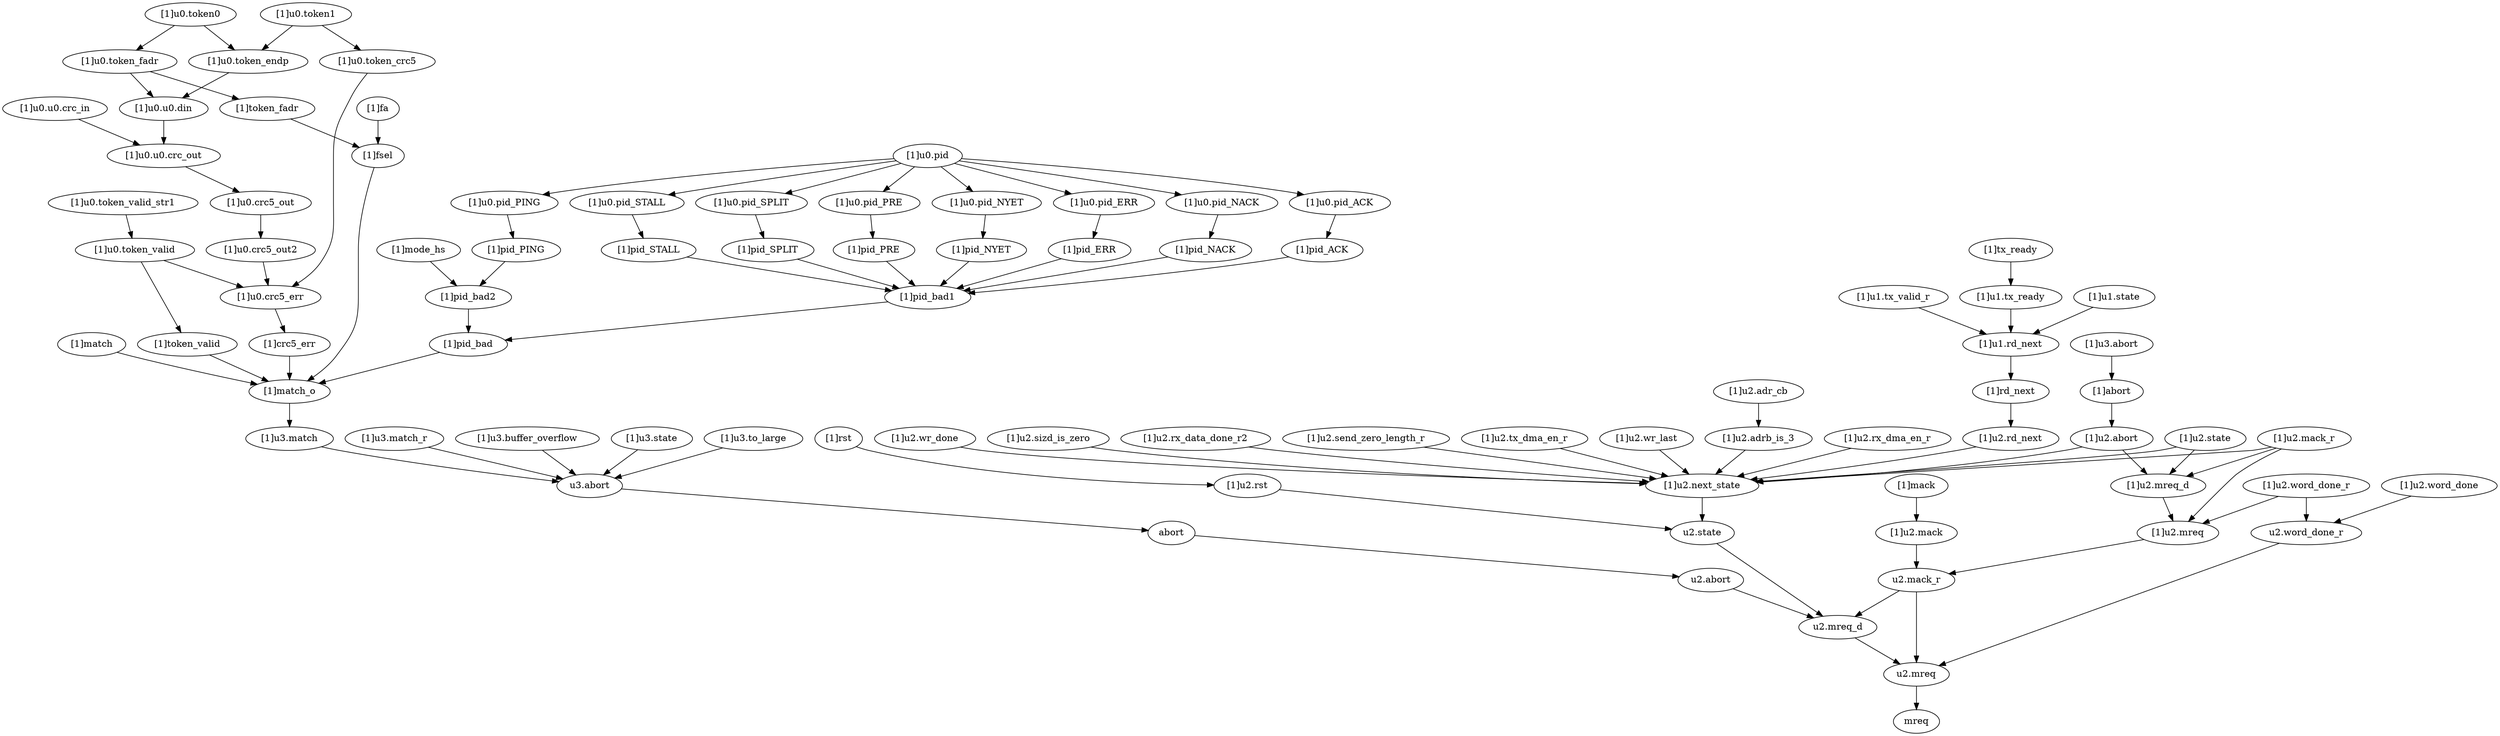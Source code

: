 strict digraph "" {
	"[1]pid_PRE"	 [complexity=29,
		importance=0.0359438387185,
		rank=0.00123944271443];
	"[1]pid_bad1"	 [complexity=21,
		importance=0.0339162516497,
		rank=0.00161505960237];
	"[1]pid_PRE" -> "[1]pid_bad1";
	"[1]pid_NYET"	 [complexity=29,
		importance=0.0359438387185,
		rank=0.00123944271443];
	"[1]pid_NYET" -> "[1]pid_bad1";
	"[1]u0.pid_ERR"	 [complexity=29,
		importance=0.0373460859956,
		rank=0.00128779606881];
	"[1]pid_ERR"	 [complexity=29,
		importance=0.0359438387185,
		rank=0.00123944271443];
	"[1]u0.pid_ERR" -> "[1]pid_ERR";
	"[1]u0.token_fadr"	 [complexity=83,
		importance=1.10951469854,
		rank=0.0133676469704];
	"[1]token_fadr"	 [complexity=21,
		importance=0.0291033027307,
		rank=0.0013858715586];
	"[1]u0.token_fadr" -> "[1]token_fadr";
	"[1]u0.u0.din"	 [complexity=83,
		importance=1.1077790125,
		rank=0.0133467350903];
	"[1]u0.token_fadr" -> "[1]u0.u0.din";
	"[1]u0.token_valid"	 [complexity=22,
		importance=0.0349635003262,
		rank=0.00158925001483];
	"[1]token_valid"	 [complexity=18,
		importance=0.0265012844634,
		rank=0.0014722935813];
	"[1]u0.token_valid" -> "[1]token_valid";
	"[1]u0.crc5_err"	 [complexity=18,
		importance=0.0321563341244,
		rank=0.00178646300691];
	"[1]u0.token_valid" -> "[1]u0.crc5_err";
	"[1]rst"	 [complexity=6,
		importance=0.16179588394,
		rank=0.0269659806566];
	"[1]u2.rst"	 [complexity=6,
		importance=0.160469414626,
		rank=0.0267449024376];
	"[1]rst" -> "[1]u2.rst";
	"[1]u2.tx_dma_en_r"	 [complexity=10,
		importance=0.0901982769274,
		rank=0.00901982769274];
	"[1]u2.next_state"	 [complexity=7,
		importance=0.0884409441691,
		rank=0.0126344205956];
	"[1]u2.tx_dma_en_r" -> "[1]u2.next_state";
	"[1]u0.pid_NACK"	 [complexity=29,
		importance=0.0373460859956,
		rank=0.00128779606881];
	"[1]pid_NACK"	 [complexity=29,
		importance=0.0359438387185,
		rank=0.00123944271443];
	"[1]u0.pid_NACK" -> "[1]pid_NACK";
	"[1]u0.crc5_out2"	 [complexity=22,
		importance=0.034927980568,
		rank=0.00158763548036];
	"[1]u0.crc5_out2" -> "[1]u0.crc5_err";
	"[1]u0.token1"	 [complexity=24,
		importance=0.035716478554,
		rank=0.00148818660642];
	"[1]u0.token_crc5"	 [complexity=22,
		importance=0.0338019272306,
		rank=0.00153645123776];
	"[1]u0.token1" -> "[1]u0.token_crc5";
	"[1]u0.token_endp"	 [complexity=83,
		importance=1.10983382233,
		rank=0.0133714918353];
	"[1]u0.token1" -> "[1]u0.token_endp";
	"[1]crc5_err"	 [complexity=18,
		importance=0.0279192757783,
		rank=0.00155107087657];
	"[1]match_o"	 [complexity=12,
		importance=0.0244730228753,
		rank=0.00203941857294];
	"[1]crc5_err" -> "[1]match_o";
	"[1]u0.pid_ACK"	 [complexity=29,
		importance=0.0367228702136,
		rank=0.00126630586943];
	"[1]pid_ACK"	 [complexity=29,
		importance=0.0353206229365,
		rank=0.00121795251505];
	"[1]u0.pid_ACK" -> "[1]pid_ACK";
	"[1]u1.tx_valid_r"	 [complexity=11,
		importance=0.0964580719478,
		rank=0.00876891563162];
	"[1]u1.rd_next"	 [complexity=9,
		importance=0.0941539248307,
		rank=0.0104615472034];
	"[1]u1.tx_valid_r" -> "[1]u1.rd_next";
	"[1]u2.wr_last"	 [complexity=8,
		importance=0.179618138539,
		rank=0.0224522673173];
	"[1]u2.wr_last" -> "[1]u2.next_state";
	"u2.mreq_d"	 [complexity=4,
		importance=0.00736682183855,
		rank=0.00184170545964];
	"u2.mreq"	 [complexity=0,
		importance=0.00524261309293,
		rank=0.0];
	"u2.mreq_d" -> "u2.mreq";
	"[1]u2.adr_cb"	 [complexity=11,
		importance=0.0925280734127,
		rank=0.00841164303752];
	"[1]u2.adrb_is_3"	 [complexity=9,
		importance=0.0899127753003,
		rank=0.0099903083667];
	"[1]u2.adr_cb" -> "[1]u2.adrb_is_3";
	"[1]u2.adrb_is_3" -> "[1]u2.next_state";
	"[1]u0.crc5_out"	 [complexity=28,
		importance=0.0378177564666,
		rank=0.00135063415952];
	"[1]u0.crc5_out" -> "[1]u0.crc5_out2";
	"[1]token_valid" -> "[1]match_o";
	"u2.state"	 [complexity=5,
		importance=0.0795438391753,
		rank=0.0159087678351];
	"[1]u2.next_state" -> "u2.state";
	"[1]u2.rx_dma_en_r"	 [complexity=9,
		importance=0.0911013191006,
		rank=0.010122368789];
	"[1]u2.rx_dma_en_r" -> "[1]u2.next_state";
	"[1]u3.state"	 [complexity=12,
		importance=0.0244534064665,
		rank=0.00203778387221];
	"u3.abort"	 [complexity=5,
		importance=0.014172834564,
		rank=0.0028345669128];
	"[1]u3.state" -> "u3.abort";
	"[1]u0.crc5_err" -> "[1]crc5_err";
	"[1]pid_PING"	 [complexity=24,
		importance=0.0329517163865,
		rank=0.00137298818277];
	"[1]pid_bad2"	 [complexity=21,
		importance=0.0312746881951,
		rank=0.00148927086643];
	"[1]pid_PING" -> "[1]pid_bad2";
	"[1]abort"	 [complexity=13,
		importance=0.0191772892202,
		rank=0.00147517609386];
	"[1]u2.abort"	 [complexity=13,
		importance=0.0177623977719,
		rank=0.00136633829015];
	"[1]abort" -> "[1]u2.abort";
	"[1]u0.u0.crc_out"	 [complexity=28,
		importance=0.0409446290556,
		rank=0.00146230818056];
	"[1]u0.u0.crc_out" -> "[1]u0.crc5_out";
	mreq	 [complexity=0,
		importance=0.00210941621308,
		rank=0.0];
	"[1]mack"	 [complexity=8,
		importance=0.0137872148879,
		rank=0.00172340186098];
	"[1]u2.mack"	 [complexity=8,
		importance=0.0124607455738,
		rank=0.00155759319672];
	"[1]mack" -> "[1]u2.mack";
	"[1]u2.word_done_r"	 [complexity=12,
		importance=0.0160641961185,
		rank=0.00133868300987];
	"u2.word_done_r"	 [complexity=4,
		importance=0.00770253960426,
		rank=0.00192563490107];
	"[1]u2.word_done_r" -> "u2.word_done_r";
	"[1]u2.mreq"	 [complexity=8,
		importance=0.0136042696071,
		rank=0.00170053370089];
	"[1]u2.word_done_r" -> "[1]u2.mreq";
	"[1]u2.mreq_d"	 [complexity=12,
		importance=0.0157284783527,
		rank=0.0013107065294];
	"[1]u2.mreq_d" -> "[1]u2.mreq";
	"[1]pid_bad"	 [complexity=18,
		importance=0.0291973718673,
		rank=0.00162207621485];
	"[1]pid_bad" -> "[1]match_o";
	"[1]rd_next"	 [complexity=9,
		importance=0.0924107348362,
		rank=0.0102678594262];
	"[1]u2.rd_next"	 [complexity=9,
		importance=0.0906485242459,
		rank=0.0100720582495];
	"[1]rd_next" -> "[1]u2.rd_next";
	"[1]pid_STALL"	 [complexity=29,
		importance=0.0359438387185,
		rank=0.00123944271443];
	"[1]pid_STALL" -> "[1]pid_bad1";
	"[1]fsel"	 [complexity=18,
		importance=0.0273429383875,
		rank=0.00151905213264];
	"[1]token_fadr" -> "[1]fsel";
	"[1]u0.token_valid_str1"	 [complexity=24,
		importance=0.0379245726611,
		rank=0.00158019052755];
	"[1]u0.token_valid_str1" -> "[1]u0.token_valid";
	"[1]u3.to_large"	 [complexity=12,
		importance=0.0164009253357,
		rank=0.00136674377798];
	"[1]u3.to_large" -> "u3.abort";
	"[1]u0.pid_STALL"	 [complexity=29,
		importance=0.0373460859956,
		rank=0.00128779606881];
	"[1]u0.pid_STALL" -> "[1]pid_STALL";
	"[1]match"	 [complexity=18,
		importance=0.0257994921894,
		rank=0.00143330512163];
	"[1]match" -> "[1]match_o";
	"u2.word_done_r" -> "u2.mreq";
	"[1]tx_ready"	 [complexity=11,
		importance=0.0974700669913,
		rank=0.00886091518102];
	"[1]u1.tx_ready"	 [complexity=11,
		importance=0.0961435976772,
		rank=0.00874032706156];
	"[1]tx_ready" -> "[1]u1.tx_ready";
	"u2.state" -> "u2.mreq_d";
	"[1]u3.abort"	 [complexity=13,
		importance=0.0225344910782,
		rank=0.00173342239063];
	"[1]u3.abort" -> "[1]abort";
	"[1]mode_hs"	 [complexity=24,
		importance=0.0326011575092,
		rank=0.00135838156288];
	"[1]mode_hs" -> "[1]pid_bad2";
	"[1]u2.state"	 [complexity=13,
		importance=0.163160404317,
		rank=0.0125508003321];
	"[1]u2.state" -> "[1]u2.next_state";
	"[1]u2.state" -> "[1]u2.mreq_d";
	"[1]fsel" -> "[1]match_o";
	"[1]u2.mack_r"	 [complexity=13,
		importance=0.0188327292415,
		rank=0.00144867148011];
	"[1]u2.mack_r" -> "[1]u2.next_state";
	"[1]u2.mack_r" -> "[1]u2.mreq_d";
	"[1]u2.mack_r" -> "[1]u2.mreq";
	"[1]pid_ERR" -> "[1]pid_bad1";
	"[1]u2.wr_done"	 [complexity=8,
		importance=0.0906181038834,
		rank=0.0113272629854];
	"[1]u2.wr_done" -> "[1]u2.next_state";
	"[1]u3.match"	 [complexity=12,
		importance=0.018491595703,
		rank=0.00154096630859];
	"[1]match_o" -> "[1]u3.match";
	"[1]u2.sizd_is_zero"	 [complexity=9,
		importance=0.178552444123,
		rank=0.0198391604581];
	"[1]u2.sizd_is_zero" -> "[1]u2.next_state";
	"[1]u0.token_crc5" -> "[1]u0.crc5_err";
	"[1]u3.match_r"	 [complexity=12,
		importance=0.0159314723,
		rank=0.00132762269167];
	"[1]u3.match_r" -> "u3.abort";
	"[1]u0.token0"	 [complexity=86,
		importance=1.11228869019,
		rank=0.0129335894208];
	"[1]u0.token0" -> "[1]u0.token_fadr";
	"[1]u0.token0" -> "[1]u0.token_endp";
	"[1]u2.rx_data_done_r2"	 [complexity=8,
		importance=0.0901424260215,
		rank=0.0112678032527];
	"[1]u2.rx_data_done_r2" -> "[1]u2.next_state";
	"[1]pid_NACK" -> "[1]pid_bad1";
	"[1]u0.pid"	 [complexity=26,
		importance=0.0370823681359,
		rank=0.0014262449283];
	"[1]u0.pid" -> "[1]u0.pid_ERR";
	"[1]u0.pid" -> "[1]u0.pid_NACK";
	"[1]u0.pid" -> "[1]u0.pid_ACK";
	"[1]u0.pid" -> "[1]u0.pid_STALL";
	"[1]u0.pid_NYET"	 [complexity=29,
		importance=0.0373460859956,
		rank=0.00128779606881];
	"[1]u0.pid" -> "[1]u0.pid_NYET";
	"[1]u0.pid_SPLIT"	 [complexity=29,
		importance=0.0373460859956,
		rank=0.00128779606881];
	"[1]u0.pid" -> "[1]u0.pid_SPLIT";
	"[1]u0.pid_PING"	 [complexity=24,
		importance=0.0343539636636,
		rank=0.00143141515265];
	"[1]u0.pid" -> "[1]u0.pid_PING";
	"[1]u0.pid_PRE"	 [complexity=29,
		importance=0.0373460859956,
		rank=0.00128779606881];
	"[1]u0.pid" -> "[1]u0.pid_PRE";
	"[1]u0.pid_NYET" -> "[1]pid_NYET";
	"[1]fa"	 [complexity=21,
		importance=0.0286694077016,
		rank=0.00136520989055];
	"[1]fa" -> "[1]fsel";
	"u2.mack_r"	 [complexity=5,
		importance=0.0104710727273,
		rank=0.00209421454546];
	"[1]u2.mack" -> "u2.mack_r";
	"[1]pid_bad2" -> "[1]pid_bad";
	"[1]pid_bad1" -> "[1]pid_bad";
	"[1]u3.match" -> "u3.abort";
	"[1]u2.word_done"	 [complexity=7,
		importance=0.0097761530706,
		rank=0.0013965932958];
	"[1]u2.word_done" -> "u2.word_done_r";
	"[1]pid_SPLIT"	 [complexity=29,
		importance=0.0359438387185,
		rank=0.00123944271443];
	"[1]pid_SPLIT" -> "[1]pid_bad1";
	"[1]u2.rst" -> "u2.state";
	"[1]u0.u0.crc_in"	 [complexity=83,
		importance=0.656440534203,
		rank=0.00790892209883];
	"[1]u0.u0.crc_in" -> "[1]u0.u0.crc_out";
	"[1]u2.send_zero_length_r"	 [complexity=10,
		importance=0.0907491047879,
		rank=0.00907491047879];
	"[1]u2.send_zero_length_r" -> "[1]u2.next_state";
	"u2.abort"	 [complexity=5,
		importance=0.00940074125772,
		rank=0.00188014825154];
	"u2.abort" -> "u2.mreq_d";
	"[1]u1.tx_ready" -> "[1]u1.rd_next";
	"u2.mreq" -> mreq;
	"[1]u2.abort" -> "[1]u2.next_state";
	"[1]u2.abort" -> "[1]u2.mreq_d";
	"[1]u0.u0.din" -> "[1]u0.u0.crc_out";
	"[1]u1.state"	 [complexity=10,
		importance=0.0970901646423,
		rank=0.00970901646423];
	"[1]u1.state" -> "[1]u1.rd_next";
	abort	 [complexity=5,
		importance=0.010815632706,
		rank=0.00216312654119];
	"u3.abort" -> abort;
	abort -> "u2.abort";
	"[1]pid_ACK" -> "[1]pid_bad1";
	"[1]u2.rd_next" -> "[1]u2.next_state";
	"[1]u0.pid_SPLIT" -> "[1]pid_SPLIT";
	"[1]u0.pid_PING" -> "[1]pid_PING";
	"[1]u0.token_endp" -> "[1]u0.u0.din";
	"u2.mack_r" -> "u2.mreq_d";
	"u2.mack_r" -> "u2.mreq";
	"[1]u0.pid_PRE" -> "[1]pid_PRE";
	"[1]u3.buffer_overflow"	 [complexity=12,
		importance=0.0169065480943,
		rank=0.00140887900786];
	"[1]u3.buffer_overflow" -> "u3.abort";
	"[1]u1.rd_next" -> "[1]rd_next";
	"[1]u2.mreq" -> "u2.mack_r";
}
